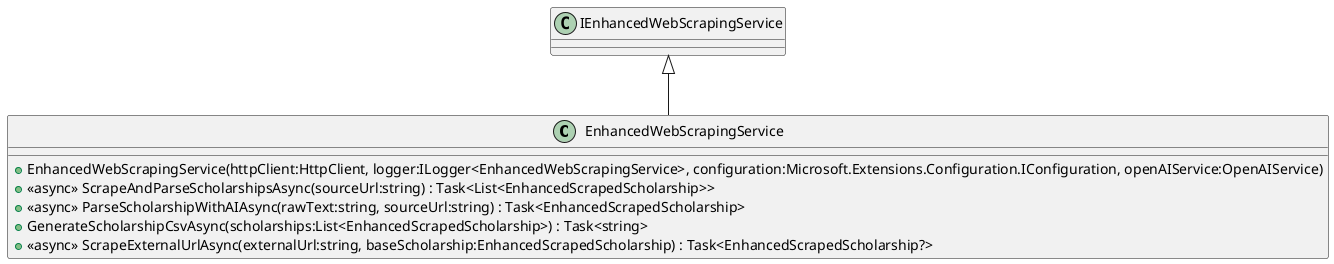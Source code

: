 @startuml
class EnhancedWebScrapingService {
    + EnhancedWebScrapingService(httpClient:HttpClient, logger:ILogger<EnhancedWebScrapingService>, configuration:Microsoft.Extensions.Configuration.IConfiguration, openAIService:OpenAIService)
    + <<async>> ScrapeAndParseScholarshipsAsync(sourceUrl:string) : Task<List<EnhancedScrapedScholarship>>
    + <<async>> ParseScholarshipWithAIAsync(rawText:string, sourceUrl:string) : Task<EnhancedScrapedScholarship>
    + GenerateScholarshipCsvAsync(scholarships:List<EnhancedScrapedScholarship>) : Task<string>
    + <<async>> ScrapeExternalUrlAsync(externalUrl:string, baseScholarship:EnhancedScrapedScholarship) : Task<EnhancedScrapedScholarship?>
}
IEnhancedWebScrapingService <|-- EnhancedWebScrapingService
@enduml
